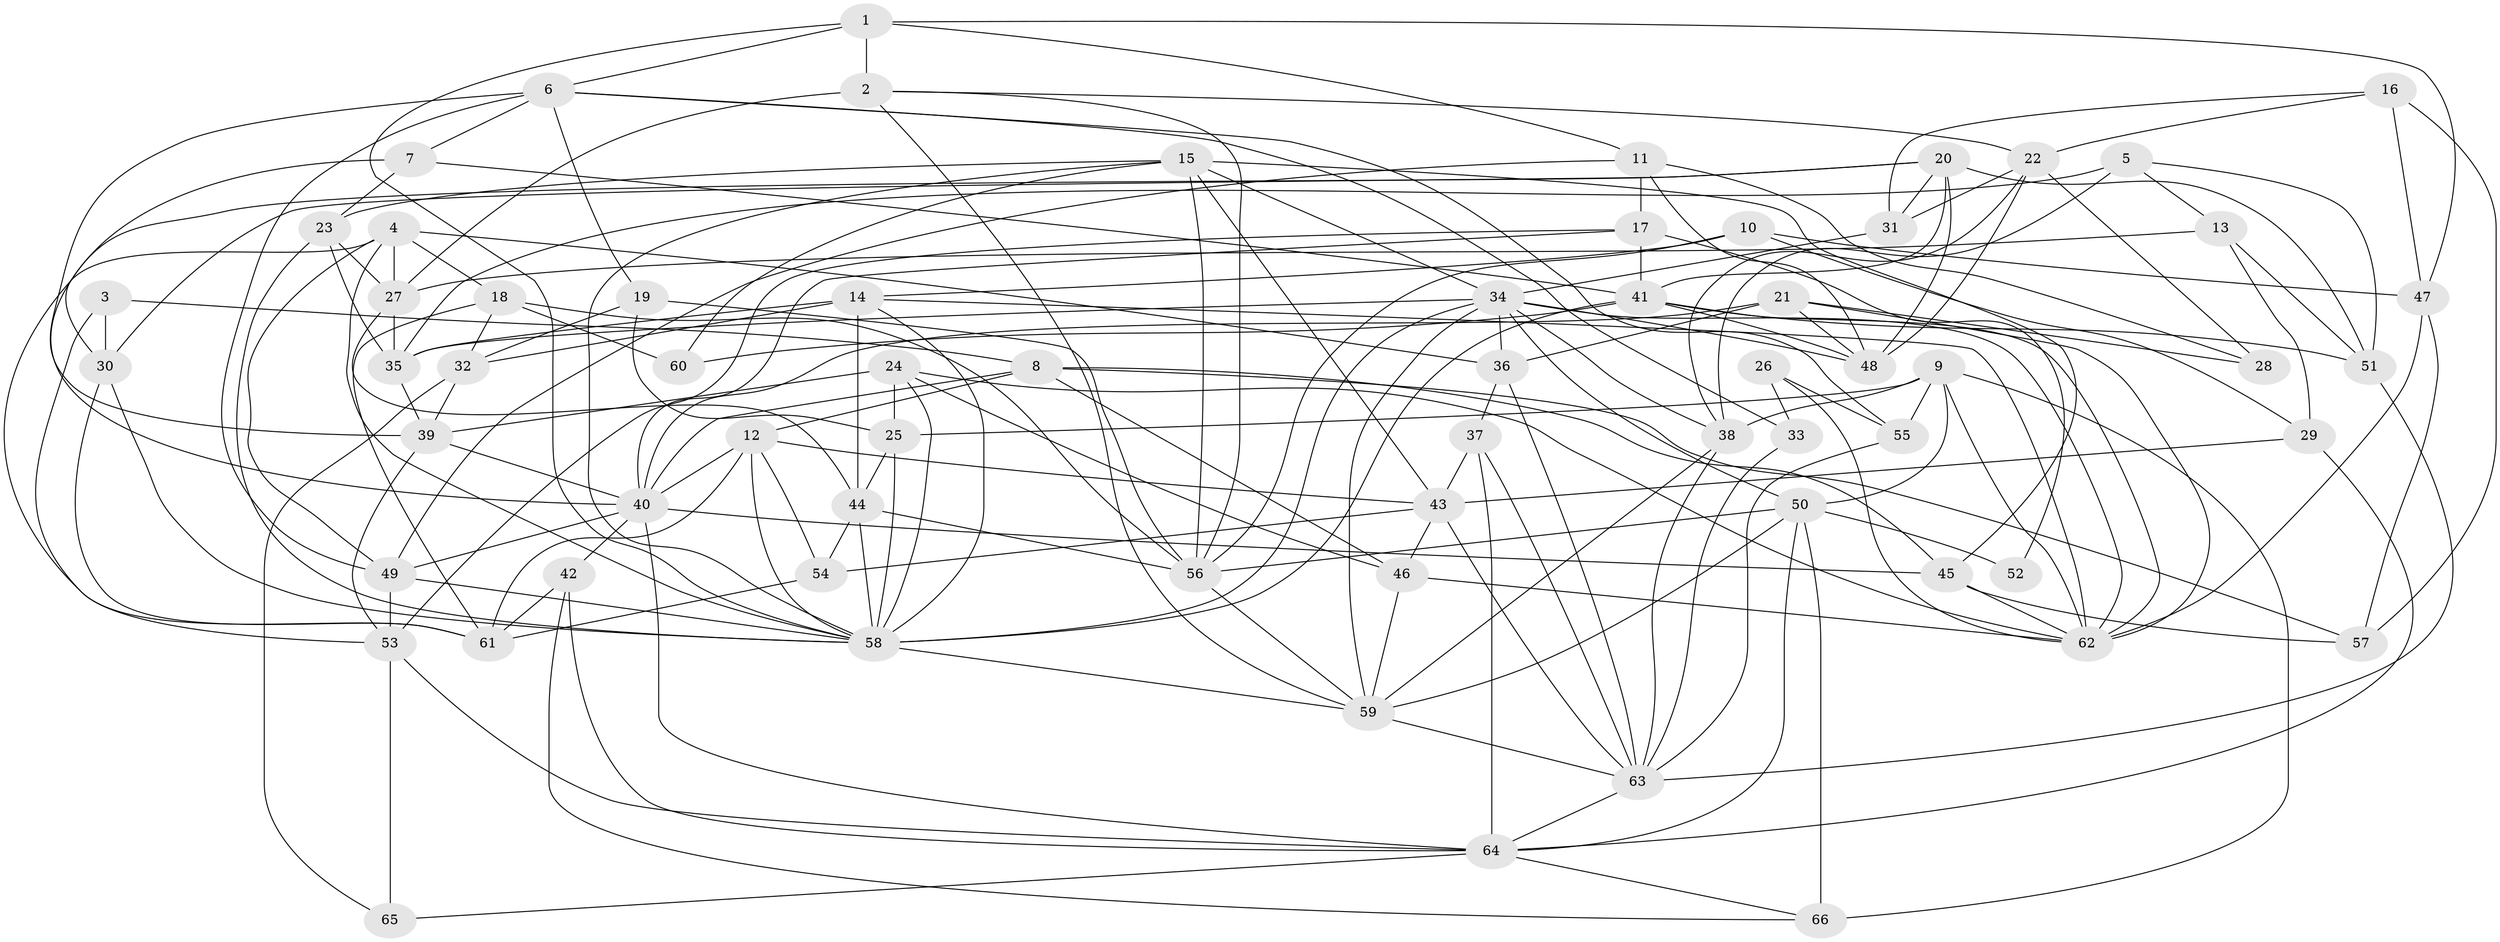 // original degree distribution, {3: 0.3333333333333333, 5: 0.17424242424242425, 4: 0.23484848484848486, 6: 0.07575757575757576, 8: 0.030303030303030304, 2: 0.12121212121212122, 10: 0.007575757575757576, 7: 0.015151515151515152, 9: 0.007575757575757576}
// Generated by graph-tools (version 1.1) at 2025/02/03/09/25 03:02:01]
// undirected, 66 vertices, 183 edges
graph export_dot {
graph [start="1"]
  node [color=gray90,style=filled];
  1;
  2;
  3;
  4;
  5;
  6;
  7;
  8;
  9;
  10;
  11;
  12;
  13;
  14;
  15;
  16;
  17;
  18;
  19;
  20;
  21;
  22;
  23;
  24;
  25;
  26;
  27;
  28;
  29;
  30;
  31;
  32;
  33;
  34;
  35;
  36;
  37;
  38;
  39;
  40;
  41;
  42;
  43;
  44;
  45;
  46;
  47;
  48;
  49;
  50;
  51;
  52;
  53;
  54;
  55;
  56;
  57;
  58;
  59;
  60;
  61;
  62;
  63;
  64;
  65;
  66;
  1 -- 2 [weight=1.0];
  1 -- 6 [weight=1.0];
  1 -- 11 [weight=1.0];
  1 -- 47 [weight=1.0];
  1 -- 58 [weight=1.0];
  2 -- 22 [weight=1.0];
  2 -- 27 [weight=1.0];
  2 -- 56 [weight=1.0];
  2 -- 59 [weight=1.0];
  3 -- 8 [weight=1.0];
  3 -- 30 [weight=1.0];
  3 -- 53 [weight=1.0];
  4 -- 18 [weight=1.0];
  4 -- 27 [weight=2.0];
  4 -- 36 [weight=1.0];
  4 -- 49 [weight=1.0];
  4 -- 58 [weight=1.0];
  4 -- 61 [weight=1.0];
  5 -- 13 [weight=1.0];
  5 -- 35 [weight=1.0];
  5 -- 38 [weight=2.0];
  5 -- 51 [weight=1.0];
  6 -- 7 [weight=1.0];
  6 -- 19 [weight=1.0];
  6 -- 33 [weight=1.0];
  6 -- 39 [weight=1.0];
  6 -- 49 [weight=1.0];
  6 -- 55 [weight=1.0];
  7 -- 23 [weight=1.0];
  7 -- 30 [weight=1.0];
  7 -- 41 [weight=1.0];
  8 -- 12 [weight=1.0];
  8 -- 40 [weight=1.0];
  8 -- 45 [weight=1.0];
  8 -- 46 [weight=1.0];
  8 -- 57 [weight=1.0];
  9 -- 25 [weight=1.0];
  9 -- 38 [weight=1.0];
  9 -- 50 [weight=1.0];
  9 -- 55 [weight=1.0];
  9 -- 62 [weight=1.0];
  9 -- 66 [weight=1.0];
  10 -- 14 [weight=1.0];
  10 -- 29 [weight=1.0];
  10 -- 47 [weight=1.0];
  10 -- 56 [weight=1.0];
  11 -- 17 [weight=1.0];
  11 -- 28 [weight=1.0];
  11 -- 48 [weight=1.0];
  11 -- 49 [weight=1.0];
  12 -- 40 [weight=1.0];
  12 -- 43 [weight=1.0];
  12 -- 54 [weight=1.0];
  12 -- 58 [weight=1.0];
  12 -- 61 [weight=1.0];
  13 -- 27 [weight=1.0];
  13 -- 29 [weight=1.0];
  13 -- 51 [weight=1.0];
  14 -- 32 [weight=1.0];
  14 -- 35 [weight=1.0];
  14 -- 44 [weight=2.0];
  14 -- 58 [weight=1.0];
  14 -- 62 [weight=1.0];
  15 -- 23 [weight=1.0];
  15 -- 34 [weight=1.0];
  15 -- 43 [weight=1.0];
  15 -- 45 [weight=1.0];
  15 -- 56 [weight=1.0];
  15 -- 58 [weight=1.0];
  15 -- 60 [weight=1.0];
  16 -- 22 [weight=1.0];
  16 -- 31 [weight=1.0];
  16 -- 47 [weight=1.0];
  16 -- 57 [weight=2.0];
  17 -- 40 [weight=1.0];
  17 -- 41 [weight=1.0];
  17 -- 52 [weight=1.0];
  17 -- 53 [weight=1.0];
  18 -- 32 [weight=1.0];
  18 -- 56 [weight=1.0];
  18 -- 60 [weight=1.0];
  18 -- 61 [weight=1.0];
  19 -- 25 [weight=1.0];
  19 -- 32 [weight=1.0];
  19 -- 56 [weight=1.0];
  20 -- 30 [weight=1.0];
  20 -- 31 [weight=1.0];
  20 -- 40 [weight=1.0];
  20 -- 41 [weight=1.0];
  20 -- 48 [weight=1.0];
  20 -- 51 [weight=1.0];
  21 -- 28 [weight=1.0];
  21 -- 36 [weight=2.0];
  21 -- 40 [weight=1.0];
  21 -- 48 [weight=1.0];
  21 -- 62 [weight=1.0];
  22 -- 28 [weight=1.0];
  22 -- 31 [weight=1.0];
  22 -- 38 [weight=1.0];
  22 -- 48 [weight=1.0];
  23 -- 27 [weight=1.0];
  23 -- 35 [weight=1.0];
  23 -- 58 [weight=1.0];
  24 -- 25 [weight=1.0];
  24 -- 39 [weight=1.0];
  24 -- 46 [weight=1.0];
  24 -- 58 [weight=1.0];
  24 -- 62 [weight=1.0];
  25 -- 44 [weight=1.0];
  25 -- 58 [weight=1.0];
  26 -- 33 [weight=1.0];
  26 -- 55 [weight=1.0];
  26 -- 62 [weight=1.0];
  27 -- 35 [weight=1.0];
  27 -- 44 [weight=1.0];
  29 -- 43 [weight=1.0];
  29 -- 64 [weight=1.0];
  30 -- 58 [weight=1.0];
  30 -- 61 [weight=1.0];
  31 -- 34 [weight=1.0];
  32 -- 39 [weight=1.0];
  32 -- 65 [weight=1.0];
  33 -- 63 [weight=1.0];
  34 -- 35 [weight=1.0];
  34 -- 36 [weight=1.0];
  34 -- 38 [weight=1.0];
  34 -- 48 [weight=1.0];
  34 -- 50 [weight=1.0];
  34 -- 58 [weight=2.0];
  34 -- 59 [weight=1.0];
  34 -- 62 [weight=1.0];
  35 -- 39 [weight=1.0];
  36 -- 37 [weight=1.0];
  36 -- 63 [weight=1.0];
  37 -- 43 [weight=1.0];
  37 -- 63 [weight=1.0];
  37 -- 64 [weight=2.0];
  38 -- 59 [weight=1.0];
  38 -- 63 [weight=1.0];
  39 -- 40 [weight=1.0];
  39 -- 53 [weight=1.0];
  40 -- 42 [weight=2.0];
  40 -- 45 [weight=1.0];
  40 -- 49 [weight=1.0];
  40 -- 64 [weight=1.0];
  41 -- 48 [weight=1.0];
  41 -- 51 [weight=2.0];
  41 -- 58 [weight=2.0];
  41 -- 60 [weight=1.0];
  41 -- 62 [weight=1.0];
  42 -- 61 [weight=1.0];
  42 -- 64 [weight=1.0];
  42 -- 66 [weight=1.0];
  43 -- 46 [weight=1.0];
  43 -- 54 [weight=1.0];
  43 -- 63 [weight=1.0];
  44 -- 54 [weight=1.0];
  44 -- 56 [weight=1.0];
  44 -- 58 [weight=1.0];
  45 -- 57 [weight=1.0];
  45 -- 62 [weight=1.0];
  46 -- 59 [weight=1.0];
  46 -- 62 [weight=1.0];
  47 -- 57 [weight=1.0];
  47 -- 62 [weight=1.0];
  49 -- 53 [weight=1.0];
  49 -- 58 [weight=2.0];
  50 -- 52 [weight=3.0];
  50 -- 56 [weight=1.0];
  50 -- 59 [weight=1.0];
  50 -- 64 [weight=2.0];
  50 -- 66 [weight=2.0];
  51 -- 63 [weight=1.0];
  53 -- 64 [weight=1.0];
  53 -- 65 [weight=1.0];
  54 -- 61 [weight=1.0];
  55 -- 63 [weight=1.0];
  56 -- 59 [weight=1.0];
  58 -- 59 [weight=1.0];
  59 -- 63 [weight=1.0];
  63 -- 64 [weight=1.0];
  64 -- 65 [weight=1.0];
  64 -- 66 [weight=1.0];
}
